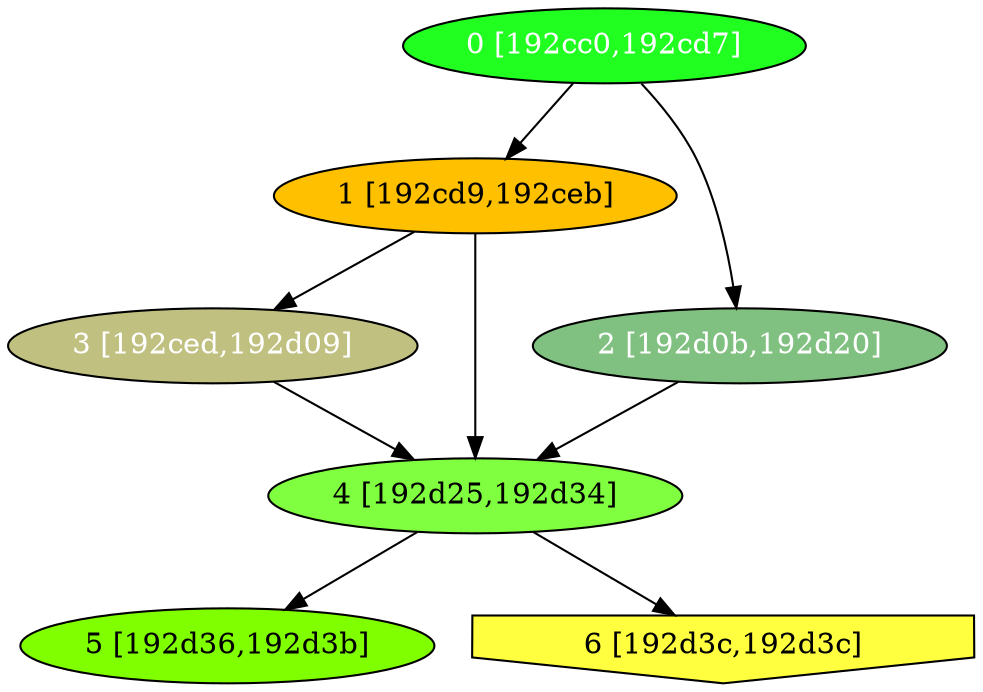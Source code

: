 diGraph libnss3{
	libnss3_0  [style=filled fillcolor="#20FF20" fontcolor="#ffffff" shape=oval label="0 [192cc0,192cd7]"]
	libnss3_1  [style=filled fillcolor="#FFC000" fontcolor="#000000" shape=oval label="1 [192cd9,192ceb]"]
	libnss3_2  [style=filled fillcolor="#80C080" fontcolor="#ffffff" shape=oval label="2 [192d0b,192d20]"]
	libnss3_3  [style=filled fillcolor="#C0C080" fontcolor="#ffffff" shape=oval label="3 [192ced,192d09]"]
	libnss3_4  [style=filled fillcolor="#80FF40" fontcolor="#000000" shape=oval label="4 [192d25,192d34]"]
	libnss3_5  [style=filled fillcolor="#80FF00" fontcolor="#000000" shape=oval label="5 [192d36,192d3b]"]
	libnss3_6  [style=filled fillcolor="#FFFF40" fontcolor="#000000" shape=invhouse label="6 [192d3c,192d3c]"]

	libnss3_0 -> libnss3_1
	libnss3_0 -> libnss3_2
	libnss3_1 -> libnss3_3
	libnss3_1 -> libnss3_4
	libnss3_2 -> libnss3_4
	libnss3_3 -> libnss3_4
	libnss3_4 -> libnss3_5
	libnss3_4 -> libnss3_6
}